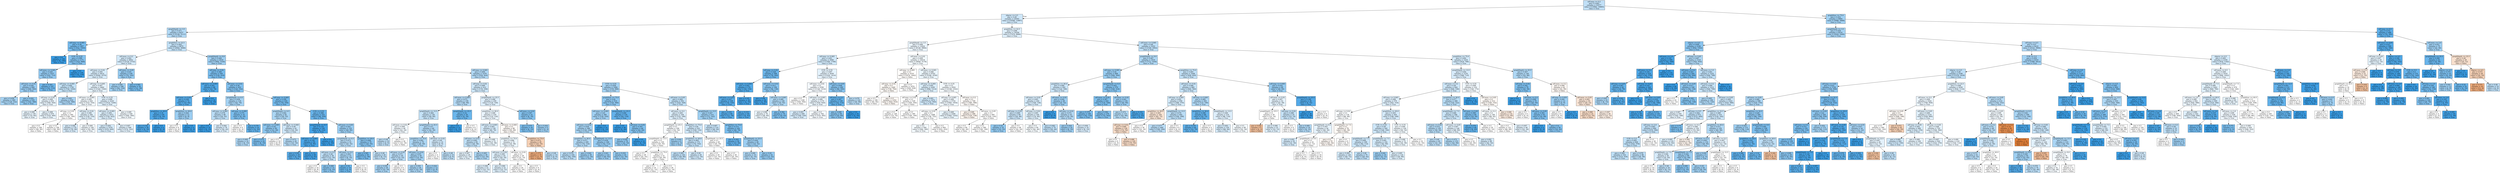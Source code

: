 digraph Tree {
node [shape=box, style="filled", color="black"] ;
0 [label="sdComp <= 0.2\ngini = 0.483\nsamples = 33577\nvalue = [13692, 19885]\nclass = True", fillcolor="#c1e0f7"] ;
1 [label="nbproc <= 4.5\ngini = 0.49\nsamples = 24593\nvalue = [10596, 13997]\nclass = True", fillcolor="#cfe7f9"] ;
0 -> 1 [labeldistance=2.5, labelangle=45, headlabel="True"] ;
2 [label="graphDepth <= 3.5\ngini = 0.471\nsamples = 8237\nvalue = [3126, 5111]\nclass = True", fillcolor="#b2d9f5"] ;
1 -> 2 ;
3 [label="sdComp <= 0.065\ngini = 0.36\nsamples = 1367\nvalue = [322, 1045]\nclass = True", fillcolor="#76bbed"] ;
2 -> 3 ;
4 [label="gini = 0.0\nsamples = 196\nvalue = [0, 196]\nclass = True", fillcolor="#399de5"] ;
3 -> 4 ;
5 [label="CCR <= 0.55\ngini = 0.399\nsamples = 1171\nvalue = [322, 849]\nclass = True", fillcolor="#84c2ef"] ;
3 -> 5 ;
6 [label="sdComm <= 0.065\ngini = 0.428\nsamples = 1037\nvalue = [322, 715]\nclass = True", fillcolor="#92c9f1"] ;
5 -> 6 ;
7 [label="sdComm <= 0.02\ngini = 0.439\nsamples = 890\nvalue = [290, 600]\nclass = True", fillcolor="#99ccf2"] ;
6 -> 7 ;
8 [label="gini = 0.458\nsamples = 360\nvalue = [128, 232]\nclass = True", fillcolor="#a6d3f3"] ;
7 -> 8 ;
9 [label="gini = 0.424\nsamples = 530\nvalue = [162, 368]\nclass = True", fillcolor="#90c8f0"] ;
7 -> 9 ;
10 [label="gini = 0.341\nsamples = 147\nvalue = [32, 115]\nclass = True", fillcolor="#70b8ec"] ;
6 -> 10 ;
11 [label="gini = 0.0\nsamples = 134\nvalue = [0, 134]\nclass = True", fillcolor="#399de5"] ;
5 -> 11 ;
12 [label="graphSize <= 22.5\ngini = 0.483\nsamples = 6870\nvalue = [2804, 4066]\nclass = True", fillcolor="#c2e1f7"] ;
2 -> 12 ;
13 [label="sdComm <= 0.2\ngini = 0.492\nsamples = 4852\nvalue = [2120, 2732]\nclass = True", fillcolor="#d3e9f9"] ;
12 -> 13 ;
14 [label="sdComm <= 0.02\ngini = 0.494\nsamples = 4614\nvalue = [2044, 2570]\nclass = True", fillcolor="#d6ebfa"] ;
13 -> 14 ;
15 [label="sdComp <= 0.065\ngini = 0.484\nsamples = 1750\nvalue = [720, 1030]\nclass = True", fillcolor="#c3e2f7"] ;
14 -> 15 ;
16 [label="sdComp <= 0.02\ngini = 0.498\nsamples = 834\nvalue = [390, 444]\nclass = True", fillcolor="#e7f3fc"] ;
15 -> 16 ;
17 [label="gini = 0.498\nsamples = 158\nvalue = [74, 84]\nclass = True", fillcolor="#e7f3fc"] ;
16 -> 17 ;
18 [label="gini = 0.498\nsamples = 676\nvalue = [316, 360]\nclass = True", fillcolor="#e7f3fc"] ;
16 -> 18 ;
19 [label="gini = 0.461\nsamples = 916\nvalue = [330, 586]\nclass = True", fillcolor="#a9d4f4"] ;
15 -> 19 ;
20 [label="sdComp <= 0.065\ngini = 0.497\nsamples = 2864\nvalue = [1324, 1540]\nclass = True", fillcolor="#e3f1fb"] ;
14 -> 20 ;
21 [label="sdComm <= 0.065\ngini = 0.499\nsamples = 644\nvalue = [310, 334]\nclass = True", fillcolor="#f1f8fd"] ;
20 -> 21 ;
22 [label="sdComp <= 0.02\ngini = 0.5\nsamples = 360\nvalue = [180, 180]\nclass = False", fillcolor="#ffffff"] ;
21 -> 22 ;
23 [label="gini = 0.5\nsamples = 180\nvalue = [90, 90]\nclass = False", fillcolor="#ffffff"] ;
22 -> 23 ;
24 [label="gini = 0.5\nsamples = 180\nvalue = [90, 90]\nclass = False", fillcolor="#ffffff"] ;
22 -> 24 ;
25 [label="sdComp <= 0.02\ngini = 0.496\nsamples = 284\nvalue = [130, 154]\nclass = True", fillcolor="#e0f0fb"] ;
21 -> 25 ;
26 [label="gini = 0.494\nsamples = 176\nvalue = [78, 98]\nclass = True", fillcolor="#d7ebfa"] ;
25 -> 26 ;
27 [label="gini = 0.499\nsamples = 108\nvalue = [52, 56]\nclass = True", fillcolor="#f1f8fd"] ;
25 -> 27 ;
28 [label="CCR <= 0.55\ngini = 0.496\nsamples = 2220\nvalue = [1014, 1206]\nclass = True", fillcolor="#dfeffb"] ;
20 -> 28 ;
29 [label="sdComm <= 0.065\ngini = 0.495\nsamples = 1672\nvalue = [750, 922]\nclass = True", fillcolor="#daedfa"] ;
28 -> 29 ;
30 [label="gini = 0.493\nsamples = 1076\nvalue = [476, 600]\nclass = True", fillcolor="#d6ebfa"] ;
29 -> 30 ;
31 [label="gini = 0.497\nsamples = 596\nvalue = [274, 322]\nclass = True", fillcolor="#e1f0fb"] ;
29 -> 31 ;
32 [label="gini = 0.499\nsamples = 548\nvalue = [264, 284]\nclass = True", fillcolor="#f1f8fd"] ;
28 -> 32 ;
33 [label="sdComm <= 0.65\ngini = 0.435\nsamples = 238\nvalue = [76, 162]\nclass = True", fillcolor="#96cbf1"] ;
13 -> 33 ;
34 [label="gini = 0.449\nsamples = 188\nvalue = [64, 124]\nclass = True", fillcolor="#9fd0f2"] ;
33 -> 34 ;
35 [label="gini = 0.365\nsamples = 50\nvalue = [12, 38]\nclass = True", fillcolor="#78bced"] ;
33 -> 35 ;
36 [label="graphDepth <= 9.0\ngini = 0.448\nsamples = 2018\nvalue = [684, 1334]\nclass = True", fillcolor="#9fcff2"] ;
12 -> 36 ;
37 [label="sdComp <= 0.02\ngini = 0.366\nsamples = 540\nvalue = [130, 410]\nclass = True", fillcolor="#78bced"] ;
36 -> 37 ;
38 [label="sdComm <= 0.065\ngini = 0.201\nsamples = 88\nvalue = [10, 78]\nclass = True", fillcolor="#52aae8"] ;
37 -> 38 ;
39 [label="sdComm <= 0.02\ngini = 0.239\nsamples = 72\nvalue = [10, 62]\nclass = True", fillcolor="#59ade9"] ;
38 -> 39 ;
40 [label="graphSize <= 40.0\ngini = 0.18\nsamples = 60\nvalue = [6, 54]\nclass = True", fillcolor="#4fa8e8"] ;
39 -> 40 ;
41 [label="gini = 0.191\nsamples = 56\nvalue = [6, 50]\nclass = True", fillcolor="#51a9e8"] ;
40 -> 41 ;
42 [label="gini = 0.0\nsamples = 4\nvalue = [0, 4]\nclass = True", fillcolor="#399de5"] ;
40 -> 42 ;
43 [label="graphSize <= 40.0\ngini = 0.444\nsamples = 12\nvalue = [4, 8]\nclass = True", fillcolor="#9ccef2"] ;
39 -> 43 ;
44 [label="gini = 0.5\nsamples = 8\nvalue = [4, 4]\nclass = False", fillcolor="#ffffff"] ;
43 -> 44 ;
45 [label="gini = 0.0\nsamples = 4\nvalue = [0, 4]\nclass = True", fillcolor="#399de5"] ;
43 -> 45 ;
46 [label="gini = 0.0\nsamples = 16\nvalue = [0, 16]\nclass = True", fillcolor="#399de5"] ;
38 -> 46 ;
47 [label="sdComm <= 0.02\ngini = 0.39\nsamples = 452\nvalue = [120, 332]\nclass = True", fillcolor="#81c0ee"] ;
37 -> 47 ;
48 [label="graphDepth <= 6.5\ngini = 0.458\nsamples = 118\nvalue = [42, 76]\nclass = True", fillcolor="#a6d3f3"] ;
47 -> 48 ;
49 [label="sdComp <= 0.065\ngini = 0.478\nsamples = 86\nvalue = [34, 52]\nclass = True", fillcolor="#baddf6"] ;
48 -> 49 ;
50 [label="gini = 0.0\nsamples = 10\nvalue = [0, 10]\nclass = True", fillcolor="#399de5"] ;
49 -> 50 ;
51 [label="gini = 0.494\nsamples = 76\nvalue = [34, 42]\nclass = True", fillcolor="#d9ecfa"] ;
49 -> 51 ;
52 [label="sdComp <= 0.065\ngini = 0.375\nsamples = 32\nvalue = [8, 24]\nclass = True", fillcolor="#7bbeee"] ;
48 -> 52 ;
53 [label="gini = 0.5\nsamples = 8\nvalue = [4, 4]\nclass = False", fillcolor="#ffffff"] ;
52 -> 53 ;
54 [label="gini = 0.278\nsamples = 24\nvalue = [4, 20]\nclass = True", fillcolor="#61b1ea"] ;
52 -> 54 ;
55 [label="sdComp <= 0.065\ngini = 0.358\nsamples = 334\nvalue = [78, 256]\nclass = True", fillcolor="#75bbed"] ;
47 -> 55 ;
56 [label="graphDepth <= 6.5\ngini = 0.464\nsamples = 82\nvalue = [30, 52]\nclass = True", fillcolor="#abd6f4"] ;
55 -> 56 ;
57 [label="sdComm <= 0.065\ngini = 0.42\nsamples = 40\nvalue = [12, 28]\nclass = True", fillcolor="#8ec7f0"] ;
56 -> 57 ;
58 [label="gini = 0.469\nsamples = 16\nvalue = [6, 10]\nclass = True", fillcolor="#b0d8f5"] ;
57 -> 58 ;
59 [label="gini = 0.375\nsamples = 24\nvalue = [6, 18]\nclass = True", fillcolor="#7bbeee"] ;
57 -> 59 ;
60 [label="sdComm <= 0.065\ngini = 0.49\nsamples = 42\nvalue = [18, 24]\nclass = True", fillcolor="#cee6f8"] ;
56 -> 60 ;
61 [label="gini = 0.5\nsamples = 16\nvalue = [8, 8]\nclass = False", fillcolor="#ffffff"] ;
60 -> 61 ;
62 [label="gini = 0.473\nsamples = 26\nvalue = [10, 16]\nclass = True", fillcolor="#b5daf5"] ;
60 -> 62 ;
63 [label="CCR <= 0.55\ngini = 0.308\nsamples = 252\nvalue = [48, 204]\nclass = True", fillcolor="#68b4eb"] ;
55 -> 63 ;
64 [label="graphDepth <= 6.5\ngini = 0.116\nsamples = 130\nvalue = [8, 122]\nclass = True", fillcolor="#46a3e7"] ;
63 -> 64 ;
65 [label="sdComm <= 0.065\ngini = 0.156\nsamples = 94\nvalue = [8, 86]\nclass = True", fillcolor="#4ba6e7"] ;
64 -> 65 ;
66 [label="gini = 0.245\nsamples = 28\nvalue = [4, 24]\nclass = True", fillcolor="#5aade9"] ;
65 -> 66 ;
67 [label="gini = 0.114\nsamples = 66\nvalue = [4, 62]\nclass = True", fillcolor="#46a3e7"] ;
65 -> 67 ;
68 [label="gini = 0.0\nsamples = 36\nvalue = [0, 36]\nclass = True", fillcolor="#399de5"] ;
64 -> 68 ;
69 [label="sdComm <= 0.65\ngini = 0.441\nsamples = 122\nvalue = [40, 82]\nclass = True", fillcolor="#9acdf2"] ;
63 -> 69 ;
70 [label="graphDepth <= 6.5\ngini = 0.473\nsamples = 52\nvalue = [20, 32]\nclass = True", fillcolor="#b5daf5"] ;
69 -> 70 ;
71 [label="sdComm <= 0.2\ngini = 0.48\nsamples = 30\nvalue = [12, 18]\nclass = True", fillcolor="#bddef6"] ;
70 -> 71 ;
72 [label="gini = 0.5\nsamples = 16\nvalue = [8, 8]\nclass = False", fillcolor="#ffffff"] ;
71 -> 72 ;
73 [label="gini = 0.408\nsamples = 14\nvalue = [4, 10]\nclass = True", fillcolor="#88c4ef"] ;
71 -> 73 ;
74 [label="sdComm <= 0.2\ngini = 0.463\nsamples = 22\nvalue = [8, 14]\nclass = True", fillcolor="#aad5f4"] ;
70 -> 74 ;
75 [label="gini = 0.32\nsamples = 10\nvalue = [2, 8]\nclass = True", fillcolor="#6ab6ec"] ;
74 -> 75 ;
76 [label="gini = 0.5\nsamples = 12\nvalue = [6, 6]\nclass = False", fillcolor="#ffffff"] ;
74 -> 76 ;
77 [label="graphSize <= 40.0\ngini = 0.408\nsamples = 70\nvalue = [20, 50]\nclass = True", fillcolor="#88c4ef"] ;
69 -> 77 ;
78 [label="gini = 0.365\nsamples = 50\nvalue = [12, 38]\nclass = True", fillcolor="#78bced"] ;
77 -> 78 ;
79 [label="gini = 0.48\nsamples = 20\nvalue = [8, 12]\nclass = True", fillcolor="#bddef6"] ;
77 -> 79 ;
80 [label="sdComp <= 0.065\ngini = 0.469\nsamples = 1478\nvalue = [554, 924]\nclass = True", fillcolor="#b0d8f5"] ;
36 -> 80 ;
81 [label="sdComp <= 0.02\ngini = 0.489\nsamples = 412\nvalue = [176, 236]\nclass = True", fillcolor="#cde6f8"] ;
80 -> 81 ;
82 [label="sdComm <= 0.065\ngini = 0.473\nsamples = 156\nvalue = [60, 96]\nclass = True", fillcolor="#b5daf5"] ;
81 -> 82 ;
83 [label="graphDepth <= 13.5\ngini = 0.484\nsamples = 136\nvalue = [56, 80]\nclass = True", fillcolor="#c4e2f7"] ;
82 -> 83 ;
84 [label="sdComm <= 0.02\ngini = 0.499\nsamples = 46\nvalue = [22, 24]\nclass = True", fillcolor="#eff7fd"] ;
83 -> 84 ;
85 [label="gini = 0.48\nsamples = 10\nvalue = [4, 6]\nclass = True", fillcolor="#bddef6"] ;
84 -> 85 ;
86 [label="gini = 0.5\nsamples = 36\nvalue = [18, 18]\nclass = False", fillcolor="#ffffff"] ;
84 -> 86 ;
87 [label="graphDepth <= 25.5\ngini = 0.47\nsamples = 90\nvalue = [34, 56]\nclass = True", fillcolor="#b1d8f5"] ;
83 -> 87 ;
88 [label="graphSize <= 75.0\ngini = 0.465\nsamples = 76\nvalue = [28, 48]\nclass = True", fillcolor="#acd6f4"] ;
87 -> 88 ;
89 [label="sdComm <= 0.02\ngini = 0.475\nsamples = 36\nvalue = [14, 22]\nclass = True", fillcolor="#b7dbf6"] ;
88 -> 89 ;
90 [label="gini = 0.459\nsamples = 28\nvalue = [10, 18]\nclass = True", fillcolor="#a7d3f3"] ;
89 -> 90 ;
91 [label="gini = 0.5\nsamples = 8\nvalue = [4, 4]\nclass = False", fillcolor="#ffffff"] ;
89 -> 91 ;
92 [label="sdComm <= 0.02\ngini = 0.455\nsamples = 40\nvalue = [14, 26]\nclass = True", fillcolor="#a4d2f3"] ;
88 -> 92 ;
93 [label="gini = 0.459\nsamples = 28\nvalue = [10, 18]\nclass = True", fillcolor="#a7d3f3"] ;
92 -> 93 ;
94 [label="gini = 0.444\nsamples = 12\nvalue = [4, 8]\nclass = True", fillcolor="#9ccef2"] ;
92 -> 94 ;
95 [label="sdComm <= 0.02\ngini = 0.49\nsamples = 14\nvalue = [6, 8]\nclass = True", fillcolor="#cee6f8"] ;
87 -> 95 ;
96 [label="gini = 0.5\nsamples = 4\nvalue = [2, 2]\nclass = False", fillcolor="#ffffff"] ;
95 -> 96 ;
97 [label="gini = 0.48\nsamples = 10\nvalue = [4, 6]\nclass = True", fillcolor="#bddef6"] ;
95 -> 97 ;
98 [label="graphDepth <= 25.5\ngini = 0.32\nsamples = 20\nvalue = [4, 16]\nclass = True", fillcolor="#6ab6ec"] ;
82 -> 98 ;
99 [label="gini = 0.0\nsamples = 12\nvalue = [0, 12]\nclass = True", fillcolor="#399de5"] ;
98 -> 99 ;
100 [label="gini = 0.5\nsamples = 8\nvalue = [4, 4]\nclass = False", fillcolor="#ffffff"] ;
98 -> 100 ;
101 [label="graphDepth <= 25.5\ngini = 0.496\nsamples = 256\nvalue = [116, 140]\nclass = True", fillcolor="#ddeefb"] ;
81 -> 101 ;
102 [label="graphSize <= 40.0\ngini = 0.498\nsamples = 234\nvalue = [110, 124]\nclass = True", fillcolor="#e9f4fc"] ;
101 -> 102 ;
103 [label="sdComm <= 0.065\ngini = 0.493\nsamples = 136\nvalue = [60, 76]\nclass = True", fillcolor="#d5eafa"] ;
102 -> 103 ;
104 [label="sdComm <= 0.02\ngini = 0.482\nsamples = 64\nvalue = [26, 38]\nclass = True", fillcolor="#c0e0f7"] ;
103 -> 104 ;
105 [label="gini = 0.497\nsamples = 26\nvalue = [12, 14]\nclass = True", fillcolor="#e3f1fb"] ;
104 -> 105 ;
106 [label="gini = 0.465\nsamples = 38\nvalue = [14, 24]\nclass = True", fillcolor="#acd6f4"] ;
104 -> 106 ;
107 [label="gini = 0.498\nsamples = 72\nvalue = [34, 38]\nclass = True", fillcolor="#eaf5fc"] ;
103 -> 107 ;
108 [label="sdComm <= 0.065\ngini = 0.5\nsamples = 98\nvalue = [50, 48]\nclass = False", fillcolor="#fefaf7"] ;
102 -> 108 ;
109 [label="graphSize <= 75.0\ngini = 0.498\nsamples = 72\nvalue = [34, 38]\nclass = True", fillcolor="#eaf5fc"] ;
108 -> 109 ;
110 [label="sdComm <= 0.02\ngini = 0.496\nsamples = 44\nvalue = [20, 24]\nclass = True", fillcolor="#deeffb"] ;
109 -> 110 ;
111 [label="gini = 0.496\nsamples = 22\nvalue = [10, 12]\nclass = True", fillcolor="#deeffb"] ;
110 -> 111 ;
112 [label="gini = 0.496\nsamples = 22\nvalue = [10, 12]\nclass = True", fillcolor="#deeffb"] ;
110 -> 112 ;
113 [label="sdComm <= 0.02\ngini = 0.5\nsamples = 28\nvalue = [14, 14]\nclass = False", fillcolor="#ffffff"] ;
109 -> 113 ;
114 [label="gini = 0.5\nsamples = 20\nvalue = [10, 10]\nclass = False", fillcolor="#ffffff"] ;
113 -> 114 ;
115 [label="gini = 0.5\nsamples = 8\nvalue = [4, 4]\nclass = False", fillcolor="#ffffff"] ;
113 -> 115 ;
116 [label="graphSize <= 75.0\ngini = 0.473\nsamples = 26\nvalue = [16, 10]\nclass = False", fillcolor="#f5d0b5"] ;
108 -> 116 ;
117 [label="gini = 0.375\nsamples = 16\nvalue = [12, 4]\nclass = False", fillcolor="#eeab7b"] ;
116 -> 117 ;
118 [label="gini = 0.48\nsamples = 10\nvalue = [4, 6]\nclass = True", fillcolor="#bddef6"] ;
116 -> 118 ;
119 [label="sdComm <= 0.02\ngini = 0.397\nsamples = 22\nvalue = [6, 16]\nclass = True", fillcolor="#83c2ef"] ;
101 -> 119 ;
120 [label="gini = 0.375\nsamples = 16\nvalue = [4, 12]\nclass = True", fillcolor="#7bbeee"] ;
119 -> 120 ;
121 [label="gini = 0.444\nsamples = 6\nvalue = [2, 4]\nclass = True", fillcolor="#9ccef2"] ;
119 -> 121 ;
122 [label="CCR <= 0.55\ngini = 0.458\nsamples = 1066\nvalue = [378, 688]\nclass = True", fillcolor="#a6d3f3"] ;
80 -> 122 ;
123 [label="graphSize <= 75.0\ngini = 0.42\nsamples = 514\nvalue = [154, 360]\nclass = True", fillcolor="#8ec7f0"] ;
122 -> 123 ;
124 [label="sdComm <= 0.065\ngini = 0.45\nsamples = 380\nvalue = [130, 250]\nclass = True", fillcolor="#a0d0f3"] ;
123 -> 124 ;
125 [label="sdComm <= 0.02\ngini = 0.458\nsamples = 366\nvalue = [130, 236]\nclass = True", fillcolor="#a6d3f3"] ;
124 -> 125 ;
126 [label="graphSize <= 40.0\ngini = 0.471\nsamples = 200\nvalue = [76, 124]\nclass = True", fillcolor="#b2d9f5"] ;
125 -> 126 ;
127 [label="gini = 0.476\nsamples = 164\nvalue = [64, 100]\nclass = True", fillcolor="#b8dcf6"] ;
126 -> 127 ;
128 [label="gini = 0.444\nsamples = 36\nvalue = [12, 24]\nclass = True", fillcolor="#9ccef2"] ;
126 -> 128 ;
129 [label="graphDepth <= 13.5\ngini = 0.439\nsamples = 166\nvalue = [54, 112]\nclass = True", fillcolor="#98ccf2"] ;
125 -> 129 ;
130 [label="gini = 0.441\nsamples = 122\nvalue = [40, 82]\nclass = True", fillcolor="#9acdf2"] ;
129 -> 130 ;
131 [label="gini = 0.434\nsamples = 44\nvalue = [14, 30]\nclass = True", fillcolor="#95cbf1"] ;
129 -> 131 ;
132 [label="gini = 0.0\nsamples = 14\nvalue = [0, 14]\nclass = True", fillcolor="#399de5"] ;
124 -> 132 ;
133 [label="graphDepth <= 25.5\ngini = 0.294\nsamples = 134\nvalue = [24, 110]\nclass = True", fillcolor="#64b2eb"] ;
123 -> 133 ;
134 [label="gini = 0.0\nsamples = 46\nvalue = [0, 46]\nclass = True", fillcolor="#399de5"] ;
133 -> 134 ;
135 [label="sdComm <= 0.02\ngini = 0.397\nsamples = 88\nvalue = [24, 64]\nclass = True", fillcolor="#83c2ef"] ;
133 -> 135 ;
136 [label="gini = 0.426\nsamples = 78\nvalue = [24, 54]\nclass = True", fillcolor="#91c9f1"] ;
135 -> 136 ;
137 [label="gini = 0.0\nsamples = 10\nvalue = [0, 10]\nclass = True", fillcolor="#399de5"] ;
135 -> 137 ;
138 [label="sdComm <= 0.65\ngini = 0.482\nsamples = 552\nvalue = [224, 328]\nclass = True", fillcolor="#c0e0f7"] ;
122 -> 138 ;
139 [label="sdComm <= 0.2\ngini = 0.495\nsamples = 338\nvalue = [152, 186]\nclass = True", fillcolor="#dbedfa"] ;
138 -> 139 ;
140 [label="graphDepth <= 25.5\ngini = 0.5\nsamples = 106\nvalue = [52, 54]\nclass = True", fillcolor="#f8fbfe"] ;
139 -> 140 ;
141 [label="graphDepth <= 13.5\ngini = 0.5\nsamples = 100\nvalue = [50, 50]\nclass = False", fillcolor="#ffffff"] ;
140 -> 141 ;
142 [label="gini = 0.5\nsamples = 48\nvalue = [24, 24]\nclass = False", fillcolor="#ffffff"] ;
141 -> 142 ;
143 [label="graphSize <= 75.0\ngini = 0.5\nsamples = 52\nvalue = [26, 26]\nclass = False", fillcolor="#ffffff"] ;
141 -> 143 ;
144 [label="gini = 0.5\nsamples = 24\nvalue = [12, 12]\nclass = False", fillcolor="#ffffff"] ;
143 -> 144 ;
145 [label="gini = 0.5\nsamples = 28\nvalue = [14, 14]\nclass = False", fillcolor="#ffffff"] ;
143 -> 145 ;
146 [label="gini = 0.444\nsamples = 6\nvalue = [2, 4]\nclass = True", fillcolor="#9ccef2"] ;
140 -> 146 ;
147 [label="graphSize <= 75.0\ngini = 0.49\nsamples = 232\nvalue = [100, 132]\nclass = True", fillcolor="#cfe7f9"] ;
139 -> 147 ;
148 [label="graphSize <= 40.0\ngini = 0.483\nsamples = 172\nvalue = [70, 102]\nclass = True", fillcolor="#c1e0f7"] ;
147 -> 148 ;
149 [label="gini = 0.481\nsamples = 144\nvalue = [58, 86]\nclass = True", fillcolor="#bfdff7"] ;
148 -> 149 ;
150 [label="gini = 0.49\nsamples = 28\nvalue = [12, 16]\nclass = True", fillcolor="#cee6f8"] ;
148 -> 150 ;
151 [label="graphDepth <= 25.5\ngini = 0.5\nsamples = 60\nvalue = [30, 30]\nclass = False", fillcolor="#ffffff"] ;
147 -> 151 ;
152 [label="gini = 0.5\nsamples = 20\nvalue = [10, 10]\nclass = False", fillcolor="#ffffff"] ;
151 -> 152 ;
153 [label="gini = 0.5\nsamples = 40\nvalue = [20, 20]\nclass = False", fillcolor="#ffffff"] ;
151 -> 153 ;
154 [label="graphDepth <= 13.5\ngini = 0.447\nsamples = 214\nvalue = [72, 142]\nclass = True", fillcolor="#9dcff2"] ;
138 -> 154 ;
155 [label="gini = 0.487\nsamples = 110\nvalue = [46, 64]\nclass = True", fillcolor="#c7e3f8"] ;
154 -> 155 ;
156 [label="graphSize <= 75.0\ngini = 0.375\nsamples = 104\nvalue = [26, 78]\nclass = True", fillcolor="#7bbeee"] ;
154 -> 156 ;
157 [label="gini = 0.293\nsamples = 56\nvalue = [10, 46]\nclass = True", fillcolor="#64b2eb"] ;
156 -> 157 ;
158 [label="graphDepth <= 25.5\ngini = 0.444\nsamples = 48\nvalue = [16, 32]\nclass = True", fillcolor="#9ccef2"] ;
156 -> 158 ;
159 [label="gini = 0.469\nsamples = 16\nvalue = [6, 10]\nclass = True", fillcolor="#b0d8f5"] ;
158 -> 159 ;
160 [label="gini = 0.43\nsamples = 32\nvalue = [10, 22]\nclass = True", fillcolor="#93caf1"] ;
158 -> 160 ;
161 [label="graphSize <= 22.5\ngini = 0.496\nsamples = 16356\nvalue = [7470, 8886]\nclass = True", fillcolor="#dfeffb"] ;
1 -> 161 ;
162 [label="graphDepth <= 3.5\ngini = 0.498\nsamples = 13024\nvalue = [6140, 6884]\nclass = True", fillcolor="#eaf4fc"] ;
161 -> 162 ;
163 [label="sdComp <= 0.065\ngini = 0.491\nsamples = 3006\nvalue = [1300, 1706]\nclass = True", fillcolor="#d0e8f9"] ;
162 -> 163 ;
164 [label="sdComp <= 0.02\ngini = 0.328\nsamples = 368\nvalue = [76, 292]\nclass = True", fillcolor="#6db7ec"] ;
163 -> 164 ;
165 [label="sdComm <= 0.065\ngini = 0.203\nsamples = 174\nvalue = [20, 154]\nclass = True", fillcolor="#53aae8"] ;
164 -> 165 ;
166 [label="sdComm <= 0.02\ngini = 0.227\nsamples = 138\nvalue = [18, 120]\nclass = True", fillcolor="#57ace9"] ;
165 -> 166 ;
167 [label="gini = 0.231\nsamples = 90\nvalue = [12, 78]\nclass = True", fillcolor="#57ace9"] ;
166 -> 167 ;
168 [label="gini = 0.219\nsamples = 48\nvalue = [6, 42]\nclass = True", fillcolor="#55abe9"] ;
166 -> 168 ;
169 [label="gini = 0.105\nsamples = 36\nvalue = [2, 34]\nclass = True", fillcolor="#45a3e7"] ;
165 -> 169 ;
170 [label="sdComm <= 0.02\ngini = 0.411\nsamples = 194\nvalue = [56, 138]\nclass = True", fillcolor="#89c5f0"] ;
164 -> 170 ;
171 [label="gini = 0.08\nsamples = 48\nvalue = [2, 46]\nclass = True", fillcolor="#42a1e6"] ;
170 -> 171 ;
172 [label="sdComm <= 0.065\ngini = 0.466\nsamples = 146\nvalue = [54, 92]\nclass = True", fillcolor="#add7f4"] ;
170 -> 172 ;
173 [label="gini = 0.499\nsamples = 76\nvalue = [36, 40]\nclass = True", fillcolor="#ebf5fc"] ;
172 -> 173 ;
174 [label="gini = 0.382\nsamples = 70\nvalue = [18, 52]\nclass = True", fillcolor="#7ebfee"] ;
172 -> 174 ;
175 [label="CCR <= 0.55\ngini = 0.497\nsamples = 2638\nvalue = [1224, 1414]\nclass = True", fillcolor="#e4f2fc"] ;
163 -> 175 ;
176 [label="sdComm <= 0.02\ngini = 0.5\nsamples = 2358\nvalue = [1144, 1214]\nclass = True", fillcolor="#f4f9fe"] ;
175 -> 176 ;
177 [label="gini = 0.5\nsamples = 1188\nvalue = [594, 594]\nclass = False", fillcolor="#ffffff"] ;
176 -> 177 ;
178 [label="sdComm <= 0.065\ngini = 0.498\nsamples = 1170\nvalue = [550, 620]\nclass = True", fillcolor="#e9f4fc"] ;
176 -> 178 ;
179 [label="gini = 0.493\nsamples = 408\nvalue = [180, 228]\nclass = True", fillcolor="#d5eafa"] ;
178 -> 179 ;
180 [label="gini = 0.5\nsamples = 762\nvalue = [370, 392]\nclass = True", fillcolor="#f4f9fe"] ;
178 -> 180 ;
181 [label="sdComm <= 0.65\ngini = 0.408\nsamples = 280\nvalue = [80, 200]\nclass = True", fillcolor="#88c4ef"] ;
175 -> 181 ;
182 [label="sdComm <= 0.2\ngini = 0.287\nsamples = 138\nvalue = [24, 114]\nclass = True", fillcolor="#63b2ea"] ;
181 -> 182 ;
183 [label="gini = 0.408\nsamples = 84\nvalue = [24, 60]\nclass = True", fillcolor="#88c4ef"] ;
182 -> 183 ;
184 [label="gini = 0.0\nsamples = 54\nvalue = [0, 54]\nclass = True", fillcolor="#399de5"] ;
182 -> 184 ;
185 [label="gini = 0.478\nsamples = 142\nvalue = [56, 86]\nclass = True", fillcolor="#baddf6"] ;
181 -> 185 ;
186 [label="sdComm <= 0.02\ngini = 0.499\nsamples = 10018\nvalue = [4840, 5178]\nclass = True", fillcolor="#f2f9fd"] ;
162 -> 186 ;
187 [label="sdComp <= 0.065\ngini = 0.5\nsamples = 3316\nvalue = [1674, 1642]\nclass = False", fillcolor="#fffdfb"] ;
186 -> 187 ;
188 [label="sdComp <= 0.02\ngini = 0.5\nsamples = 1440\nvalue = [736, 704]\nclass = False", fillcolor="#fefaf6"] ;
187 -> 188 ;
189 [label="gini = 0.5\nsamples = 188\nvalue = [94, 94]\nclass = False", fillcolor="#ffffff"] ;
188 -> 189 ;
190 [label="gini = 0.5\nsamples = 1252\nvalue = [642, 610]\nclass = False", fillcolor="#fef9f5"] ;
188 -> 190 ;
191 [label="gini = 0.5\nsamples = 1876\nvalue = [938, 938]\nclass = False", fillcolor="#ffffff"] ;
187 -> 191 ;
192 [label="sdComm <= 0.065\ngini = 0.498\nsamples = 6702\nvalue = [3166, 3536]\nclass = True", fillcolor="#eaf5fc"] ;
186 -> 192 ;
193 [label="sdComp <= 0.065\ngini = 0.495\nsamples = 2200\nvalue = [986, 1214]\nclass = True", fillcolor="#daedfa"] ;
192 -> 193 ;
194 [label="sdComp <= 0.02\ngini = 0.5\nsamples = 528\nvalue = [264, 264]\nclass = False", fillcolor="#ffffff"] ;
193 -> 194 ;
195 [label="gini = 0.5\nsamples = 148\nvalue = [74, 74]\nclass = False", fillcolor="#ffffff"] ;
194 -> 195 ;
196 [label="gini = 0.5\nsamples = 380\nvalue = [190, 190]\nclass = False", fillcolor="#ffffff"] ;
194 -> 196 ;
197 [label="gini = 0.491\nsamples = 1672\nvalue = [722, 950]\nclass = True", fillcolor="#cfe7f9"] ;
193 -> 197 ;
198 [label="CCR <= 0.55\ngini = 0.5\nsamples = 4502\nvalue = [2180, 2322]\nclass = True", fillcolor="#f3f9fd"] ;
192 -> 198 ;
199 [label="sdComp <= 0.065\ngini = 0.499\nsamples = 3754\nvalue = [1800, 1954]\nclass = True", fillcolor="#eff7fd"] ;
198 -> 199 ;
200 [label="sdComp <= 0.02\ngini = 0.5\nsamples = 1488\nvalue = [736, 752]\nclass = True", fillcolor="#fbfdfe"] ;
199 -> 200 ;
201 [label="gini = 0.5\nsamples = 584\nvalue = [284, 300]\nclass = True", fillcolor="#f4fafe"] ;
200 -> 201 ;
202 [label="gini = 0.5\nsamples = 904\nvalue = [452, 452]\nclass = False", fillcolor="#ffffff"] ;
200 -> 202 ;
203 [label="gini = 0.498\nsamples = 2266\nvalue = [1064, 1202]\nclass = True", fillcolor="#e8f4fc"] ;
199 -> 203 ;
204 [label="sdComm <= 0.2\ngini = 0.5\nsamples = 748\nvalue = [380, 368]\nclass = False", fillcolor="#fefbf9"] ;
198 -> 204 ;
205 [label="gini = 0.499\nsamples = 288\nvalue = [150, 138]\nclass = False", fillcolor="#fdf5ef"] ;
204 -> 205 ;
206 [label="sdComm <= 0.65\ngini = 0.5\nsamples = 460\nvalue = [230, 230]\nclass = False", fillcolor="#ffffff"] ;
204 -> 206 ;
207 [label="gini = 0.5\nsamples = 80\nvalue = [40, 40]\nclass = False", fillcolor="#ffffff"] ;
206 -> 207 ;
208 [label="gini = 0.5\nsamples = 380\nvalue = [190, 190]\nclass = False", fillcolor="#ffffff"] ;
206 -> 208 ;
209 [label="sdComm <= 0.065\ngini = 0.48\nsamples = 3332\nvalue = [1330, 2002]\nclass = True", fillcolor="#bddef6"] ;
161 -> 209 ;
210 [label="graphDepth <= 9.0\ngini = 0.467\nsamples = 1916\nvalue = [712, 1204]\nclass = True", fillcolor="#aed7f4"] ;
209 -> 210 ;
211 [label="sdComp <= 0.065\ngini = 0.44\nsamples = 868\nvalue = [284, 584]\nclass = True", fillcolor="#99cdf2"] ;
210 -> 211 ;
212 [label="graphSize <= 40.0\ngini = 0.489\nsamples = 292\nvalue = [124, 168]\nclass = True", fillcolor="#cbe5f8"] ;
211 -> 212 ;
213 [label="sdComm <= 0.02\ngini = 0.493\nsamples = 244\nvalue = [108, 136]\nclass = True", fillcolor="#d6ebfa"] ;
212 -> 213 ;
214 [label="sdComp <= 0.02\ngini = 0.489\nsamples = 80\nvalue = [34, 46]\nclass = True", fillcolor="#cbe5f8"] ;
213 -> 214 ;
215 [label="gini = 0.43\nsamples = 32\nvalue = [10, 22]\nclass = True", fillcolor="#93caf1"] ;
214 -> 215 ;
216 [label="gini = 0.5\nsamples = 48\nvalue = [24, 24]\nclass = False", fillcolor="#ffffff"] ;
214 -> 216 ;
217 [label="sdComp <= 0.02\ngini = 0.495\nsamples = 164\nvalue = [74, 90]\nclass = True", fillcolor="#dceefa"] ;
213 -> 217 ;
218 [label="gini = 0.5\nsamples = 90\nvalue = [44, 46]\nclass = True", fillcolor="#f6fbfe"] ;
217 -> 218 ;
219 [label="gini = 0.482\nsamples = 74\nvalue = [30, 44]\nclass = True", fillcolor="#c0e0f7"] ;
217 -> 219 ;
220 [label="sdComm <= 0.02\ngini = 0.444\nsamples = 48\nvalue = [16, 32]\nclass = True", fillcolor="#9ccef2"] ;
212 -> 220 ;
221 [label="gini = 0.0\nsamples = 6\nvalue = [0, 6]\nclass = True", fillcolor="#399de5"] ;
220 -> 221 ;
222 [label="sdComp <= 0.02\ngini = 0.472\nsamples = 42\nvalue = [16, 26]\nclass = True", fillcolor="#b3d9f5"] ;
220 -> 222 ;
223 [label="gini = 0.444\nsamples = 24\nvalue = [8, 16]\nclass = True", fillcolor="#9ccef2"] ;
222 -> 223 ;
224 [label="gini = 0.494\nsamples = 18\nvalue = [8, 10]\nclass = True", fillcolor="#d7ebfa"] ;
222 -> 224 ;
225 [label="graphDepth <= 6.5\ngini = 0.401\nsamples = 576\nvalue = [160, 416]\nclass = True", fillcolor="#85c3ef"] ;
211 -> 225 ;
226 [label="sdComm <= 0.02\ngini = 0.387\nsamples = 442\nvalue = [116, 326]\nclass = True", fillcolor="#7fc0ee"] ;
225 -> 226 ;
227 [label="gini = 0.378\nsamples = 166\nvalue = [42, 124]\nclass = True", fillcolor="#7cbeee"] ;
226 -> 227 ;
228 [label="gini = 0.392\nsamples = 276\nvalue = [74, 202]\nclass = True", fillcolor="#82c1ef"] ;
226 -> 228 ;
229 [label="sdComm <= 0.02\ngini = 0.441\nsamples = 134\nvalue = [44, 90]\nclass = True", fillcolor="#9acdf2"] ;
225 -> 229 ;
230 [label="gini = 0.472\nsamples = 110\nvalue = [42, 68]\nclass = True", fillcolor="#b3daf5"] ;
229 -> 230 ;
231 [label="gini = 0.153\nsamples = 24\nvalue = [2, 22]\nclass = True", fillcolor="#4ba6e7"] ;
229 -> 231 ;
232 [label="graphSize <= 75.0\ngini = 0.483\nsamples = 1048\nvalue = [428, 620]\nclass = True", fillcolor="#c2e1f7"] ;
210 -> 232 ;
233 [label="sdComm <= 0.02\ngini = 0.486\nsamples = 960\nvalue = [400, 560]\nclass = True", fillcolor="#c6e3f8"] ;
232 -> 233 ;
234 [label="sdComp <= 0.065\ngini = 0.492\nsamples = 656\nvalue = [286, 370]\nclass = True", fillcolor="#d2e9f9"] ;
233 -> 234 ;
235 [label="graphSize <= 40.0\ngini = 0.493\nsamples = 164\nvalue = [92, 72]\nclass = False", fillcolor="#f9e4d4"] ;
234 -> 235 ;
236 [label="sdComp <= 0.02\ngini = 0.488\nsamples = 128\nvalue = [74, 54]\nclass = False", fillcolor="#f8ddc9"] ;
235 -> 236 ;
237 [label="gini = 0.5\nsamples = 8\nvalue = [4, 4]\nclass = False", fillcolor="#ffffff"] ;
236 -> 237 ;
238 [label="gini = 0.486\nsamples = 120\nvalue = [70, 50]\nclass = False", fillcolor="#f8dbc6"] ;
236 -> 238 ;
239 [label="gini = 0.5\nsamples = 36\nvalue = [18, 18]\nclass = False", fillcolor="#ffffff"] ;
235 -> 239 ;
240 [label="graphDepth <= 13.5\ngini = 0.478\nsamples = 492\nvalue = [194, 298]\nclass = True", fillcolor="#baddf6"] ;
234 -> 240 ;
241 [label="gini = 0.477\nsamples = 484\nvalue = [190, 294]\nclass = True", fillcolor="#b9dcf6"] ;
240 -> 241 ;
242 [label="gini = 0.5\nsamples = 8\nvalue = [4, 4]\nclass = False", fillcolor="#ffffff"] ;
240 -> 242 ;
243 [label="sdComp <= 0.065\ngini = 0.469\nsamples = 304\nvalue = [114, 190]\nclass = True", fillcolor="#b0d8f5"] ;
233 -> 243 ;
244 [label="graphSize <= 40.0\ngini = 0.298\nsamples = 88\nvalue = [16, 72]\nclass = True", fillcolor="#65b3eb"] ;
243 -> 244 ;
245 [label="gini = 0.278\nsamples = 84\nvalue = [14, 70]\nclass = True", fillcolor="#61b1ea"] ;
244 -> 245 ;
246 [label="gini = 0.5\nsamples = 4\nvalue = [2, 2]\nclass = False", fillcolor="#ffffff"] ;
244 -> 246 ;
247 [label="graphDepth <= 13.5\ngini = 0.496\nsamples = 216\nvalue = [98, 118]\nclass = True", fillcolor="#ddeefb"] ;
243 -> 247 ;
248 [label="gini = 0.493\nsamples = 150\nvalue = [66, 84]\nclass = True", fillcolor="#d5eaf9"] ;
247 -> 248 ;
249 [label="gini = 0.5\nsamples = 66\nvalue = [32, 34]\nclass = True", fillcolor="#f3f9fd"] ;
247 -> 249 ;
250 [label="sdComp <= 0.065\ngini = 0.434\nsamples = 88\nvalue = [28, 60]\nclass = True", fillcolor="#95cbf1"] ;
232 -> 250 ;
251 [label="sdComm <= 0.02\ngini = 0.497\nsamples = 52\nvalue = [24, 28]\nclass = True", fillcolor="#e3f1fb"] ;
250 -> 251 ;
252 [label="graphDepth <= 25.5\ngini = 0.5\nsamples = 28\nvalue = [14, 14]\nclass = False", fillcolor="#ffffff"] ;
251 -> 252 ;
253 [label="gini = 0.444\nsamples = 6\nvalue = [4, 2]\nclass = False", fillcolor="#f2c09c"] ;
252 -> 253 ;
254 [label="gini = 0.496\nsamples = 22\nvalue = [10, 12]\nclass = True", fillcolor="#deeffb"] ;
252 -> 254 ;
255 [label="sdComp <= 0.02\ngini = 0.486\nsamples = 24\nvalue = [10, 14]\nclass = True", fillcolor="#c6e3f8"] ;
251 -> 255 ;
256 [label="gini = 0.5\nsamples = 8\nvalue = [4, 4]\nclass = False", fillcolor="#ffffff"] ;
255 -> 256 ;
257 [label="gini = 0.469\nsamples = 16\nvalue = [6, 10]\nclass = True", fillcolor="#b0d8f5"] ;
255 -> 257 ;
258 [label="graphDepth <= 25.5\ngini = 0.198\nsamples = 36\nvalue = [4, 32]\nclass = True", fillcolor="#52a9e8"] ;
250 -> 258 ;
259 [label="gini = 0.0\nsamples = 28\nvalue = [0, 28]\nclass = True", fillcolor="#399de5"] ;
258 -> 259 ;
260 [label="gini = 0.5\nsamples = 8\nvalue = [4, 4]\nclass = False", fillcolor="#ffffff"] ;
258 -> 260 ;
261 [label="graphSize <= 75.0\ngini = 0.492\nsamples = 1416\nvalue = [618, 798]\nclass = True", fillcolor="#d2e9f9"] ;
209 -> 261 ;
262 [label="graphDepth <= 13.5\ngini = 0.494\nsamples = 1276\nvalue = [566, 710]\nclass = True", fillcolor="#d7ebfa"] ;
261 -> 262 ;
263 [label="sdComm <= 0.2\ngini = 0.49\nsamples = 944\nvalue = [406, 538]\nclass = True", fillcolor="#cee7f9"] ;
262 -> 263 ;
264 [label="sdComp <= 0.065\ngini = 0.496\nsamples = 578\nvalue = [262, 316]\nclass = True", fillcolor="#ddeefb"] ;
263 -> 264 ;
265 [label="sdComp <= 0.02\ngini = 0.5\nsamples = 134\nvalue = [66, 68]\nclass = True", fillcolor="#f9fcfe"] ;
264 -> 265 ;
266 [label="graphDepth <= 6.5\ngini = 0.497\nsamples = 56\nvalue = [26, 30]\nclass = True", fillcolor="#e5f2fc"] ;
265 -> 266 ;
267 [label="gini = 0.492\nsamples = 32\nvalue = [14, 18]\nclass = True", fillcolor="#d3e9f9"] ;
266 -> 267 ;
268 [label="graphDepth <= 9.0\ngini = 0.5\nsamples = 24\nvalue = [12, 12]\nclass = False", fillcolor="#ffffff"] ;
266 -> 268 ;
269 [label="gini = 0.5\nsamples = 8\nvalue = [4, 4]\nclass = False", fillcolor="#ffffff"] ;
268 -> 269 ;
270 [label="gini = 0.5\nsamples = 16\nvalue = [8, 8]\nclass = False", fillcolor="#ffffff"] ;
268 -> 270 ;
271 [label="graphDepth <= 7.5\ngini = 0.5\nsamples = 78\nvalue = [40, 38]\nclass = False", fillcolor="#fef9f5"] ;
265 -> 271 ;
272 [label="gini = 0.5\nsamples = 70\nvalue = [36, 34]\nclass = False", fillcolor="#fef8f4"] ;
271 -> 272 ;
273 [label="gini = 0.5\nsamples = 8\nvalue = [4, 4]\nclass = False", fillcolor="#ffffff"] ;
271 -> 273 ;
274 [label="graphSize <= 40.0\ngini = 0.493\nsamples = 444\nvalue = [196, 248]\nclass = True", fillcolor="#d5eafa"] ;
264 -> 274 ;
275 [label="CCR <= 0.55\ngini = 0.49\nsamples = 340\nvalue = [146, 194]\nclass = True", fillcolor="#cee7f9"] ;
274 -> 275 ;
276 [label="graphDepth <= 7.5\ngini = 0.489\nsamples = 198\nvalue = [84, 114]\nclass = True", fillcolor="#cbe5f8"] ;
275 -> 276 ;
277 [label="gini = 0.492\nsamples = 128\nvalue = [56, 72]\nclass = True", fillcolor="#d3e9f9"] ;
276 -> 277 ;
278 [label="gini = 0.48\nsamples = 70\nvalue = [28, 42]\nclass = True", fillcolor="#bddef6"] ;
276 -> 278 ;
279 [label="graphDepth <= 7.5\ngini = 0.492\nsamples = 142\nvalue = [62, 80]\nclass = True", fillcolor="#d2e9f9"] ;
275 -> 279 ;
280 [label="gini = 0.444\nsamples = 18\nvalue = [6, 12]\nclass = True", fillcolor="#9ccef2"] ;
279 -> 280 ;
281 [label="gini = 0.495\nsamples = 124\nvalue = [56, 68]\nclass = True", fillcolor="#dceefa"] ;
279 -> 281 ;
282 [label="CCR <= 0.55\ngini = 0.499\nsamples = 104\nvalue = [50, 54]\nclass = True", fillcolor="#f0f8fd"] ;
274 -> 282 ;
283 [label="gini = 0.498\nsamples = 72\nvalue = [34, 38]\nclass = True", fillcolor="#eaf5fc"] ;
282 -> 283 ;
284 [label="gini = 0.5\nsamples = 32\nvalue = [16, 16]\nclass = False", fillcolor="#ffffff"] ;
282 -> 284 ;
285 [label="graphSize <= 40.0\ngini = 0.477\nsamples = 366\nvalue = [144, 222]\nclass = True", fillcolor="#b9ddf6"] ;
263 -> 285 ;
286 [label="graphDepth <= 7.5\ngini = 0.488\nsamples = 298\nvalue = [126, 172]\nclass = True", fillcolor="#cae5f8"] ;
285 -> 286 ;
287 [label="sdComm <= 0.65\ngini = 0.474\nsamples = 150\nvalue = [58, 92]\nclass = True", fillcolor="#b6dbf5"] ;
286 -> 287 ;
288 [label="gini = 0.48\nsamples = 40\nvalue = [16, 24]\nclass = True", fillcolor="#bddef6"] ;
287 -> 288 ;
289 [label="gini = 0.472\nsamples = 110\nvalue = [42, 68]\nclass = True", fillcolor="#b3daf5"] ;
287 -> 289 ;
290 [label="sdComm <= 0.65\ngini = 0.497\nsamples = 148\nvalue = [68, 80]\nclass = True", fillcolor="#e1f0fb"] ;
286 -> 290 ;
291 [label="gini = 0.5\nsamples = 52\nvalue = [26, 26]\nclass = False", fillcolor="#ffffff"] ;
290 -> 291 ;
292 [label="gini = 0.492\nsamples = 96\nvalue = [42, 54]\nclass = True", fillcolor="#d3e9f9"] ;
290 -> 292 ;
293 [label="sdComm <= 0.65\ngini = 0.389\nsamples = 68\nvalue = [18, 50]\nclass = True", fillcolor="#80c0ee"] ;
285 -> 293 ;
294 [label="gini = 0.278\nsamples = 48\nvalue = [8, 40]\nclass = True", fillcolor="#61b1ea"] ;
293 -> 294 ;
295 [label="gini = 0.5\nsamples = 20\nvalue = [10, 10]\nclass = False", fillcolor="#ffffff"] ;
293 -> 295 ;
296 [label="CCR <= 0.55\ngini = 0.499\nsamples = 332\nvalue = [160, 172]\nclass = True", fillcolor="#f1f8fd"] ;
262 -> 296 ;
297 [label="gini = 0.0\nsamples = 20\nvalue = [0, 20]\nclass = True", fillcolor="#399de5"] ;
296 -> 297 ;
298 [label="sdComm <= 0.65\ngini = 0.5\nsamples = 312\nvalue = [160, 152]\nclass = False", fillcolor="#fef9f5"] ;
296 -> 298 ;
299 [label="sdComm <= 0.2\ngini = 0.5\nsamples = 180\nvalue = [88, 92]\nclass = True", fillcolor="#f6fbfe"] ;
298 -> 299 ;
300 [label="gini = 0.5\nsamples = 132\nvalue = [66, 66]\nclass = False", fillcolor="#ffffff"] ;
299 -> 300 ;
301 [label="gini = 0.497\nsamples = 48\nvalue = [22, 26]\nclass = True", fillcolor="#e1f0fb"] ;
299 -> 301 ;
302 [label="gini = 0.496\nsamples = 132\nvalue = [72, 60]\nclass = False", fillcolor="#fbeade"] ;
298 -> 302 ;
303 [label="graphDepth <= 25.5\ngini = 0.467\nsamples = 140\nvalue = [52, 88]\nclass = True", fillcolor="#aed7f4"] ;
261 -> 303 ;
304 [label="sdComp <= 0.02\ngini = 0.381\nsamples = 78\nvalue = [20, 58]\nclass = True", fillcolor="#7dbfee"] ;
303 -> 304 ;
305 [label="gini = 0.0\nsamples = 8\nvalue = [0, 8]\nclass = True", fillcolor="#399de5"] ;
304 -> 305 ;
306 [label="sdComm <= 0.2\ngini = 0.408\nsamples = 70\nvalue = [20, 50]\nclass = True", fillcolor="#88c4ef"] ;
304 -> 306 ;
307 [label="gini = 0.5\nsamples = 8\nvalue = [4, 4]\nclass = False", fillcolor="#ffffff"] ;
306 -> 307 ;
308 [label="sdComm <= 0.65\ngini = 0.383\nsamples = 62\nvalue = [16, 46]\nclass = True", fillcolor="#7ebfee"] ;
306 -> 308 ;
309 [label="gini = 0.0\nsamples = 4\nvalue = [0, 4]\nclass = True", fillcolor="#399de5"] ;
308 -> 309 ;
310 [label="gini = 0.4\nsamples = 58\nvalue = [16, 42]\nclass = True", fillcolor="#84c2ef"] ;
308 -> 310 ;
311 [label="sdComm <= 0.2\ngini = 0.499\nsamples = 62\nvalue = [32, 30]\nclass = False", fillcolor="#fdf7f3"] ;
303 -> 311 ;
312 [label="sdComp <= 0.055\ngini = 0.444\nsamples = 12\nvalue = [4, 8]\nclass = True", fillcolor="#9ccef2"] ;
311 -> 312 ;
313 [label="gini = 0.5\nsamples = 8\nvalue = [4, 4]\nclass = False", fillcolor="#ffffff"] ;
312 -> 313 ;
314 [label="gini = 0.0\nsamples = 4\nvalue = [0, 4]\nclass = True", fillcolor="#399de5"] ;
312 -> 314 ;
315 [label="sdComm <= 0.65\ngini = 0.493\nsamples = 50\nvalue = [28, 22]\nclass = False", fillcolor="#f9e4d5"] ;
311 -> 315 ;
316 [label="gini = 0.486\nsamples = 24\nvalue = [14, 10]\nclass = False", fillcolor="#f8dbc6"] ;
315 -> 316 ;
317 [label="gini = 0.497\nsamples = 26\nvalue = [14, 12]\nclass = False", fillcolor="#fbede3"] ;
315 -> 317 ;
318 [label="graphSize <= 75.0\ngini = 0.452\nsamples = 8984\nvalue = [3096, 5888]\nclass = True", fillcolor="#a1d1f3"] ;
0 -> 318 [labeldistance=2.5, labelangle=-45, headlabel="False"] ;
319 [label="graphDepth <= 3.5\ngini = 0.458\nsamples = 8516\nvalue = [3020, 5496]\nclass = True", fillcolor="#a6d3f3"] ;
318 -> 319 ;
320 [label="nbproc <= 4.5\ngini = 0.409\nsamples = 2106\nvalue = [604, 1502]\nclass = True", fillcolor="#89c4ef"] ;
319 -> 320 ;
321 [label="sdComm <= 2.0\ngini = 0.132\nsamples = 590\nvalue = [42, 548]\nclass = True", fillcolor="#48a5e7"] ;
320 -> 321 ;
322 [label="sdComm <= 0.2\ngini = 0.181\nsamples = 418\nvalue = [42, 376]\nclass = True", fillcolor="#4fa8e8"] ;
321 -> 322 ;
323 [label="sdComp <= 0.65\ngini = 0.287\nsamples = 92\nvalue = [16, 76]\nclass = True", fillcolor="#63b2ea"] ;
322 -> 323 ;
324 [label="gini = 0.463\nsamples = 22\nvalue = [8, 14]\nclass = True", fillcolor="#aad5f4"] ;
323 -> 324 ;
325 [label="gini = 0.202\nsamples = 70\nvalue = [8, 62]\nclass = True", fillcolor="#53aae8"] ;
323 -> 325 ;
326 [label="sdComp <= 0.65\ngini = 0.147\nsamples = 326\nvalue = [26, 300]\nclass = True", fillcolor="#4aa5e7"] ;
322 -> 326 ;
327 [label="gini = 0.0\nsamples = 132\nvalue = [0, 132]\nclass = True", fillcolor="#399de5"] ;
326 -> 327 ;
328 [label="sdComm <= 0.65\ngini = 0.232\nsamples = 194\nvalue = [26, 168]\nclass = True", fillcolor="#58ace9"] ;
326 -> 328 ;
329 [label="gini = 0.124\nsamples = 60\nvalue = [4, 56]\nclass = True", fillcolor="#47a4e7"] ;
328 -> 329 ;
330 [label="gini = 0.274\nsamples = 134\nvalue = [22, 112]\nclass = True", fillcolor="#60b0ea"] ;
328 -> 330 ;
331 [label="gini = 0.0\nsamples = 172\nvalue = [0, 172]\nclass = True", fillcolor="#399de5"] ;
321 -> 331 ;
332 [label="sdComp <= 0.65\ngini = 0.467\nsamples = 1516\nvalue = [562, 954]\nclass = True", fillcolor="#aed7f4"] ;
320 -> 332 ;
333 [label="sdComm <= 0.2\ngini = 0.343\nsamples = 264\nvalue = [58, 206]\nclass = True", fillcolor="#71b9ec"] ;
332 -> 333 ;
334 [label="gini = 0.0\nsamples = 68\nvalue = [0, 68]\nclass = True", fillcolor="#399de5"] ;
333 -> 334 ;
335 [label="sdComm <= 0.65\ngini = 0.417\nsamples = 196\nvalue = [58, 138]\nclass = True", fillcolor="#8cc6f0"] ;
333 -> 335 ;
336 [label="gini = 0.5\nsamples = 24\nvalue = [12, 12]\nclass = False", fillcolor="#ffffff"] ;
335 -> 336 ;
337 [label="gini = 0.392\nsamples = 172\nvalue = [46, 126]\nclass = True", fillcolor="#81c1ee"] ;
335 -> 337 ;
338 [label="sdComm <= 5.5\ngini = 0.481\nsamples = 1252\nvalue = [504, 748]\nclass = True", fillcolor="#bedff7"] ;
332 -> 338 ;
339 [label="sdComm <= 0.2\ngini = 0.486\nsamples = 1212\nvalue = [504, 708]\nclass = True", fillcolor="#c6e3f8"] ;
338 -> 339 ;
340 [label="gini = 0.465\nsamples = 190\nvalue = [70, 120]\nclass = True", fillcolor="#acd6f4"] ;
339 -> 340 ;
341 [label="sdComm <= 0.65\ngini = 0.489\nsamples = 1022\nvalue = [434, 588]\nclass = True", fillcolor="#cbe5f8"] ;
339 -> 341 ;
342 [label="gini = 0.497\nsamples = 350\nvalue = [162, 188]\nclass = True", fillcolor="#e4f1fb"] ;
341 -> 342 ;
343 [label="sdComp <= 6.5\ngini = 0.482\nsamples = 672\nvalue = [272, 400]\nclass = True", fillcolor="#c0e0f7"] ;
341 -> 343 ;
344 [label="sdComp <= 2.0\ngini = 0.483\nsamples = 664\nvalue = [270, 394]\nclass = True", fillcolor="#c1e0f7"] ;
343 -> 344 ;
345 [label="CCR <= 5.5\ngini = 0.481\nsamples = 628\nvalue = [252, 376]\nclass = True", fillcolor="#bedff6"] ;
344 -> 345 ;
346 [label="gini = 0.481\nsamples = 532\nvalue = [214, 318]\nclass = True", fillcolor="#bedff6"] ;
345 -> 346 ;
347 [label="gini = 0.478\nsamples = 96\nvalue = [38, 58]\nclass = True", fillcolor="#bbddf6"] ;
345 -> 347 ;
348 [label="gini = 0.5\nsamples = 36\nvalue = [18, 18]\nclass = False", fillcolor="#ffffff"] ;
344 -> 348 ;
349 [label="gini = 0.375\nsamples = 8\nvalue = [2, 6]\nclass = True", fillcolor="#7bbeee"] ;
343 -> 349 ;
350 [label="gini = 0.0\nsamples = 40\nvalue = [0, 40]\nclass = True", fillcolor="#399de5"] ;
338 -> 350 ;
351 [label="sdComp <= 6.5\ngini = 0.47\nsamples = 6410\nvalue = [2416, 3994]\nclass = True", fillcolor="#b1d8f5"] ;
319 -> 351 ;
352 [label="CCR <= 5.5\ngini = 0.454\nsamples = 4310\nvalue = [1498, 2812]\nclass = True", fillcolor="#a2d1f3"] ;
351 -> 352 ;
353 [label="nbproc <= 4.5\ngini = 0.48\nsamples = 3196\nvalue = [1278, 1918]\nclass = True", fillcolor="#bddef6"] ;
352 -> 353 ;
354 [label="sdComp <= 0.65\ngini = 0.422\nsamples = 1158\nvalue = [350, 808]\nclass = True", fillcolor="#8fc7f0"] ;
353 -> 354 ;
355 [label="sdComm <= 0.65\ngini = 0.466\nsamples = 596\nvalue = [220, 376]\nclass = True", fillcolor="#add6f4"] ;
354 -> 355 ;
356 [label="graphSize <= 22.5\ngini = 0.488\nsamples = 316\nvalue = [134, 182]\nclass = True", fillcolor="#cbe5f8"] ;
355 -> 356 ;
357 [label="sdComm <= 0.2\ngini = 0.498\nsamples = 158\nvalue = [74, 84]\nclass = True", fillcolor="#e7f3fc"] ;
356 -> 357 ;
358 [label="gini = 0.495\nsamples = 116\nvalue = [52, 64]\nclass = True", fillcolor="#daedfa"] ;
357 -> 358 ;
359 [label="gini = 0.499\nsamples = 42\nvalue = [22, 20]\nclass = False", fillcolor="#fdf4ed"] ;
357 -> 359 ;
360 [label="graphSize <= 40.0\ngini = 0.471\nsamples = 158\nvalue = [60, 98]\nclass = True", fillcolor="#b2d9f5"] ;
356 -> 360 ;
361 [label="sdComm <= 0.2\ngini = 0.463\nsamples = 132\nvalue = [48, 84]\nclass = True", fillcolor="#aad5f4"] ;
360 -> 361 ;
362 [label="graphDepth <= 7.5\ngini = 0.494\nsamples = 36\nvalue = [16, 20]\nclass = True", fillcolor="#d7ebfa"] ;
361 -> 362 ;
363 [label="gini = 0.5\nsamples = 16\nvalue = [8, 8]\nclass = False", fillcolor="#ffffff"] ;
362 -> 363 ;
364 [label="gini = 0.48\nsamples = 20\nvalue = [8, 12]\nclass = True", fillcolor="#bddef6"] ;
362 -> 364 ;
365 [label="graphDepth <= 7.5\ngini = 0.444\nsamples = 96\nvalue = [32, 64]\nclass = True", fillcolor="#9ccef2"] ;
361 -> 365 ;
366 [label="gini = 0.408\nsamples = 14\nvalue = [4, 10]\nclass = True", fillcolor="#88c4ef"] ;
365 -> 366 ;
367 [label="gini = 0.45\nsamples = 82\nvalue = [28, 54]\nclass = True", fillcolor="#a0d0f2"] ;
365 -> 367 ;
368 [label="sdComm <= 0.2\ngini = 0.497\nsamples = 26\nvalue = [12, 14]\nclass = True", fillcolor="#e3f1fb"] ;
360 -> 368 ;
369 [label="gini = 0.444\nsamples = 6\nvalue = [2, 4]\nclass = True", fillcolor="#9ccef2"] ;
368 -> 369 ;
370 [label="graphDepth <= 12.5\ngini = 0.5\nsamples = 20\nvalue = [10, 10]\nclass = False", fillcolor="#ffffff"] ;
368 -> 370 ;
371 [label="gini = 0.5\nsamples = 12\nvalue = [6, 6]\nclass = False", fillcolor="#ffffff"] ;
370 -> 371 ;
372 [label="gini = 0.5\nsamples = 8\nvalue = [4, 4]\nclass = False", fillcolor="#ffffff"] ;
370 -> 372 ;
373 [label="graphSize <= 22.5\ngini = 0.426\nsamples = 280\nvalue = [86, 194]\nclass = True", fillcolor="#91c8f1"] ;
355 -> 373 ;
374 [label="gini = 0.447\nsamples = 172\nvalue = [58, 114]\nclass = True", fillcolor="#9ecff2"] ;
373 -> 374 ;
375 [label="graphDepth <= 9.0\ngini = 0.384\nsamples = 108\nvalue = [28, 80]\nclass = True", fillcolor="#7ebfee"] ;
373 -> 375 ;
376 [label="graphSize <= 40.0\ngini = 0.291\nsamples = 68\nvalue = [12, 56]\nclass = True", fillcolor="#63b2eb"] ;
375 -> 376 ;
377 [label="gini = 0.266\nsamples = 38\nvalue = [6, 32]\nclass = True", fillcolor="#5eafea"] ;
376 -> 377 ;
378 [label="gini = 0.32\nsamples = 30\nvalue = [6, 24]\nclass = True", fillcolor="#6ab6ec"] ;
376 -> 378 ;
379 [label="graphSize <= 40.0\ngini = 0.48\nsamples = 40\nvalue = [16, 24]\nclass = True", fillcolor="#bddef6"] ;
375 -> 379 ;
380 [label="gini = 0.444\nsamples = 12\nvalue = [8, 4]\nclass = False", fillcolor="#f2c09c"] ;
379 -> 380 ;
381 [label="gini = 0.408\nsamples = 28\nvalue = [8, 20]\nclass = True", fillcolor="#88c4ef"] ;
379 -> 381 ;
382 [label="graphSize <= 22.5\ngini = 0.356\nsamples = 562\nvalue = [130, 432]\nclass = True", fillcolor="#75baed"] ;
354 -> 382 ;
383 [label="sdComm <= 0.65\ngini = 0.42\nsamples = 326\nvalue = [98, 228]\nclass = True", fillcolor="#8ec7f0"] ;
382 -> 383 ;
384 [label="sdComm <= 0.2\ngini = 0.372\nsamples = 154\nvalue = [38, 116]\nclass = True", fillcolor="#7abdee"] ;
383 -> 384 ;
385 [label="gini = 0.378\nsamples = 150\nvalue = [38, 112]\nclass = True", fillcolor="#7cbeee"] ;
384 -> 385 ;
386 [label="gini = 0.0\nsamples = 4\nvalue = [0, 4]\nclass = True", fillcolor="#399de5"] ;
384 -> 386 ;
387 [label="gini = 0.454\nsamples = 172\nvalue = [60, 112]\nclass = True", fillcolor="#a3d2f3"] ;
383 -> 387 ;
388 [label="graphSize <= 40.0\ngini = 0.234\nsamples = 236\nvalue = [32, 204]\nclass = True", fillcolor="#58ace9"] ;
382 -> 388 ;
389 [label="sdComm <= 0.65\ngini = 0.178\nsamples = 202\nvalue = [20, 182]\nclass = True", fillcolor="#4fa8e8"] ;
388 -> 389 ;
390 [label="sdComm <= 0.2\ngini = 0.102\nsamples = 74\nvalue = [4, 70]\nclass = True", fillcolor="#44a3e6"] ;
389 -> 390 ;
391 [label="graphDepth <= 7.5\ngini = 0.128\nsamples = 58\nvalue = [4, 54]\nclass = True", fillcolor="#48a4e7"] ;
390 -> 391 ;
392 [label="gini = 0.245\nsamples = 14\nvalue = [2, 12]\nclass = True", fillcolor="#5aade9"] ;
391 -> 392 ;
393 [label="gini = 0.087\nsamples = 44\nvalue = [2, 42]\nclass = True", fillcolor="#42a2e6"] ;
391 -> 393 ;
394 [label="gini = 0.0\nsamples = 16\nvalue = [0, 16]\nclass = True", fillcolor="#399de5"] ;
390 -> 394 ;
395 [label="graphDepth <= 7.5\ngini = 0.219\nsamples = 128\nvalue = [16, 112]\nclass = True", fillcolor="#55abe9"] ;
389 -> 395 ;
396 [label="gini = 0.278\nsamples = 24\nvalue = [4, 20]\nclass = True", fillcolor="#61b1ea"] ;
395 -> 396 ;
397 [label="gini = 0.204\nsamples = 104\nvalue = [12, 92]\nclass = True", fillcolor="#53aae8"] ;
395 -> 397 ;
398 [label="sdComm <= 0.55\ngini = 0.457\nsamples = 34\nvalue = [12, 22]\nclass = True", fillcolor="#a5d2f3"] ;
388 -> 398 ;
399 [label="gini = 0.0\nsamples = 8\nvalue = [0, 8]\nclass = True", fillcolor="#399de5"] ;
398 -> 399 ;
400 [label="graphDepth <= 12.5\ngini = 0.497\nsamples = 26\nvalue = [12, 14]\nclass = True", fillcolor="#e3f1fb"] ;
398 -> 400 ;
401 [label="gini = 0.444\nsamples = 6\nvalue = [4, 2]\nclass = False", fillcolor="#f2c09c"] ;
400 -> 401 ;
402 [label="gini = 0.48\nsamples = 20\nvalue = [8, 12]\nclass = True", fillcolor="#bddef6"] ;
400 -> 402 ;
403 [label="graphSize <= 22.5\ngini = 0.496\nsamples = 2038\nvalue = [928, 1110]\nclass = True", fillcolor="#dfeffb"] ;
353 -> 403 ;
404 [label="sdComm <= 0.2\ngini = 0.498\nsamples = 1624\nvalue = [766, 858]\nclass = True", fillcolor="#eaf4fc"] ;
403 -> 404 ;
405 [label="sdComp <= 0.65\ngini = 0.5\nsamples = 406\nvalue = [208, 198]\nclass = False", fillcolor="#fef9f5"] ;
404 -> 405 ;
406 [label="gini = 0.5\nsamples = 364\nvalue = [182, 182]\nclass = False", fillcolor="#ffffff"] ;
405 -> 406 ;
407 [label="gini = 0.472\nsamples = 42\nvalue = [26, 16]\nclass = False", fillcolor="#f5cfb3"] ;
405 -> 407 ;
408 [label="sdComm <= 0.65\ngini = 0.496\nsamples = 1218\nvalue = [558, 660]\nclass = True", fillcolor="#e0f0fb"] ;
404 -> 408 ;
409 [label="sdComp <= 0.65\ngini = 0.494\nsamples = 498\nvalue = [222, 276]\nclass = True", fillcolor="#d8ecfa"] ;
408 -> 409 ;
410 [label="gini = 0.489\nsamples = 262\nvalue = [112, 150]\nclass = True", fillcolor="#cde6f8"] ;
409 -> 410 ;
411 [label="gini = 0.498\nsamples = 236\nvalue = [110, 126]\nclass = True", fillcolor="#e6f3fc"] ;
409 -> 411 ;
412 [label="sdComp <= 0.65\ngini = 0.498\nsamples = 720\nvalue = [336, 384]\nclass = True", fillcolor="#e6f3fc"] ;
408 -> 412 ;
413 [label="gini = 0.497\nsamples = 502\nvalue = [232, 270]\nclass = True", fillcolor="#e3f1fb"] ;
412 -> 413 ;
414 [label="gini = 0.499\nsamples = 218\nvalue = [104, 114]\nclass = True", fillcolor="#eef6fd"] ;
412 -> 414 ;
415 [label="sdComm <= 0.65\ngini = 0.476\nsamples = 414\nvalue = [162, 252]\nclass = True", fillcolor="#b8dcf6"] ;
403 -> 415 ;
416 [label="sdComp <= 0.65\ngini = 0.499\nsamples = 108\nvalue = [52, 56]\nclass = True", fillcolor="#f1f8fd"] ;
415 -> 416 ;
417 [label="sdComm <= 0.2\ngini = 0.474\nsamples = 88\nvalue = [34, 54]\nclass = True", fillcolor="#b6dbf5"] ;
416 -> 417 ;
418 [label="gini = 0.0\nsamples = 8\nvalue = [0, 8]\nclass = True", fillcolor="#399de5"] ;
417 -> 418 ;
419 [label="graphDepth <= 6.5\ngini = 0.489\nsamples = 80\nvalue = [34, 46]\nclass = True", fillcolor="#cbe5f8"] ;
417 -> 419 ;
420 [label="gini = 0.473\nsamples = 52\nvalue = [20, 32]\nclass = True", fillcolor="#b5daf5"] ;
419 -> 420 ;
421 [label="graphSize <= 40.0\ngini = 0.5\nsamples = 28\nvalue = [14, 14]\nclass = False", fillcolor="#ffffff"] ;
419 -> 421 ;
422 [label="gini = 0.5\nsamples = 8\nvalue = [4, 4]\nclass = False", fillcolor="#ffffff"] ;
421 -> 422 ;
423 [label="gini = 0.5\nsamples = 20\nvalue = [10, 10]\nclass = False", fillcolor="#ffffff"] ;
421 -> 423 ;
424 [label="sdComm <= 0.2\ngini = 0.18\nsamples = 20\nvalue = [18, 2]\nclass = False", fillcolor="#e88f4f"] ;
416 -> 424 ;
425 [label="gini = 0.5\nsamples = 4\nvalue = [2, 2]\nclass = False", fillcolor="#ffffff"] ;
424 -> 425 ;
426 [label="gini = 0.0\nsamples = 16\nvalue = [16, 0]\nclass = False", fillcolor="#e58139"] ;
424 -> 426 ;
427 [label="graphDepth <= 6.5\ngini = 0.461\nsamples = 306\nvalue = [110, 196]\nclass = True", fillcolor="#a8d4f4"] ;
415 -> 427 ;
428 [label="gini = 0.142\nsamples = 52\nvalue = [4, 48]\nclass = True", fillcolor="#49a5e7"] ;
427 -> 428 ;
429 [label="sdComp <= 0.65\ngini = 0.486\nsamples = 254\nvalue = [106, 148]\nclass = True", fillcolor="#c7e3f8"] ;
427 -> 429 ;
430 [label="graphDepth <= 13.5\ngini = 0.497\nsamples = 144\nvalue = [66, 78]\nclass = True", fillcolor="#e1f0fb"] ;
429 -> 430 ;
431 [label="graphDepth <= 9.0\ngini = 0.449\nsamples = 94\nvalue = [32, 62]\nclass = True", fillcolor="#9fd0f2"] ;
430 -> 431 ;
432 [label="gini = 0.198\nsamples = 18\nvalue = [2, 16]\nclass = True", fillcolor="#52a9e8"] ;
431 -> 432 ;
433 [label="gini = 0.478\nsamples = 76\nvalue = [30, 46]\nclass = True", fillcolor="#baddf6"] ;
431 -> 433 ;
434 [label="gini = 0.435\nsamples = 50\nvalue = [34, 16]\nclass = False", fillcolor="#f1bc96"] ;
430 -> 434 ;
435 [label="graphDepth <= 13.5\ngini = 0.463\nsamples = 110\nvalue = [40, 70]\nclass = True", fillcolor="#aad5f4"] ;
429 -> 435 ;
436 [label="graphDepth <= 9.0\ngini = 0.5\nsamples = 78\nvalue = [38, 40]\nclass = True", fillcolor="#f5fafe"] ;
435 -> 436 ;
437 [label="gini = 0.5\nsamples = 74\nvalue = [36, 38]\nclass = True", fillcolor="#f5fafe"] ;
436 -> 437 ;
438 [label="gini = 0.5\nsamples = 4\nvalue = [2, 2]\nclass = False", fillcolor="#ffffff"] ;
436 -> 438 ;
439 [label="gini = 0.117\nsamples = 32\nvalue = [2, 30]\nclass = True", fillcolor="#46a4e7"] ;
435 -> 439 ;
440 [label="sdComp <= 2.0\ngini = 0.317\nsamples = 1114\nvalue = [220, 894]\nclass = True", fillcolor="#6ab5eb"] ;
352 -> 440 ;
441 [label="sdComm <= 2.0\ngini = 0.025\nsamples = 310\nvalue = [4, 306]\nclass = True", fillcolor="#3c9ee5"] ;
440 -> 441 ;
442 [label="graphSize <= 40.0\ngini = 0.219\nsamples = 32\nvalue = [4, 28]\nclass = True", fillcolor="#55abe9"] ;
441 -> 442 ;
443 [label="gini = 0.0\nsamples = 12\nvalue = [0, 12]\nclass = True", fillcolor="#399de5"] ;
442 -> 443 ;
444 [label="gini = 0.32\nsamples = 20\nvalue = [4, 16]\nclass = True", fillcolor="#6ab6ec"] ;
442 -> 444 ;
445 [label="gini = 0.0\nsamples = 278\nvalue = [0, 278]\nclass = True", fillcolor="#399de5"] ;
441 -> 445 ;
446 [label="nbproc <= 4.5\ngini = 0.393\nsamples = 804\nvalue = [216, 588]\nclass = True", fillcolor="#82c1ef"] ;
440 -> 446 ;
447 [label="graphDepth <= 13.5\ngini = 0.467\nsamples = 550\nvalue = [204, 346]\nclass = True", fillcolor="#aed7f4"] ;
446 -> 447 ;
448 [label="sdComm <= 2.0\ngini = 0.377\nsamples = 286\nvalue = [72, 214]\nclass = True", fillcolor="#7cbeee"] ;
447 -> 448 ;
449 [label="graphDepth <= 7.5\ngini = 0.058\nsamples = 134\nvalue = [4, 130]\nclass = True", fillcolor="#3fa0e6"] ;
448 -> 449 ;
450 [label="gini = 0.105\nsamples = 72\nvalue = [4, 68]\nclass = True", fillcolor="#45a3e7"] ;
449 -> 450 ;
451 [label="gini = 0.0\nsamples = 62\nvalue = [0, 62]\nclass = True", fillcolor="#399de5"] ;
449 -> 451 ;
452 [label="graphDepth <= 7.5\ngini = 0.494\nsamples = 152\nvalue = [68, 84]\nclass = True", fillcolor="#d9ecfa"] ;
448 -> 452 ;
453 [label="gini = 0.5\nsamples = 126\nvalue = [62, 64]\nclass = True", fillcolor="#f9fcfe"] ;
452 -> 453 ;
454 [label="sdComm <= 6.5\ngini = 0.355\nsamples = 26\nvalue = [6, 20]\nclass = True", fillcolor="#74baed"] ;
452 -> 454 ;
455 [label="gini = 0.0\nsamples = 12\nvalue = [0, 12]\nclass = True", fillcolor="#399de5"] ;
454 -> 455 ;
456 [label="gini = 0.49\nsamples = 14\nvalue = [6, 8]\nclass = True", fillcolor="#cee6f8"] ;
454 -> 456 ;
457 [label="sdComm <= 2.0\ngini = 0.5\nsamples = 264\nvalue = [132, 132]\nclass = False", fillcolor="#ffffff"] ;
447 -> 457 ;
458 [label="gini = 0.5\nsamples = 160\nvalue = [80, 80]\nclass = False", fillcolor="#ffffff"] ;
457 -> 458 ;
459 [label="gini = 0.5\nsamples = 104\nvalue = [52, 52]\nclass = False", fillcolor="#ffffff"] ;
457 -> 459 ;
460 [label="graphDepth <= 13.5\ngini = 0.09\nsamples = 254\nvalue = [12, 242]\nclass = True", fillcolor="#43a2e6"] ;
446 -> 460 ;
461 [label="gini = 0.0\nsamples = 144\nvalue = [0, 144]\nclass = True", fillcolor="#399de5"] ;
460 -> 461 ;
462 [label="sdComm <= 2.0\ngini = 0.194\nsamples = 110\nvalue = [12, 98]\nclass = True", fillcolor="#51a9e8"] ;
460 -> 462 ;
463 [label="gini = 0.147\nsamples = 100\nvalue = [8, 92]\nclass = True", fillcolor="#4aa6e7"] ;
462 -> 463 ;
464 [label="sdComm <= 6.5\ngini = 0.48\nsamples = 10\nvalue = [4, 6]\nclass = True", fillcolor="#bddef6"] ;
462 -> 464 ;
465 [label="gini = 0.5\nsamples = 4\nvalue = [2, 2]\nclass = False", fillcolor="#ffffff"] ;
464 -> 465 ;
466 [label="gini = 0.444\nsamples = 6\nvalue = [2, 4]\nclass = True", fillcolor="#9ccef2"] ;
464 -> 466 ;
467 [label="nbproc <= 4.5\ngini = 0.492\nsamples = 2100\nvalue = [918, 1182]\nclass = True", fillcolor="#d3e9f9"] ;
351 -> 467 ;
468 [label="sdComm <= 6.5\ngini = 0.498\nsamples = 1918\nvalue = [896, 1022]\nclass = True", fillcolor="#e7f3fc"] ;
467 -> 468 ;
469 [label="graphDepth <= 7.5\ngini = 0.496\nsamples = 1442\nvalue = [660, 782]\nclass = True", fillcolor="#e0f0fb"] ;
468 -> 469 ;
470 [label="sdComm <= 2.0\ngini = 0.498\nsamples = 942\nvalue = [444, 498]\nclass = True", fillcolor="#eaf4fc"] ;
469 -> 470 ;
471 [label="gini = 0.5\nsamples = 400\nvalue = [196, 204]\nclass = True", fillcolor="#f7fbfe"] ;
470 -> 471 ;
472 [label="gini = 0.496\nsamples = 542\nvalue = [248, 294]\nclass = True", fillcolor="#e0f0fb"] ;
470 -> 472 ;
473 [label="graphSize <= 40.0\ngini = 0.491\nsamples = 500\nvalue = [216, 284]\nclass = True", fillcolor="#d0e8f9"] ;
469 -> 473 ;
474 [label="sdComm <= 2.0\ngini = 0.219\nsamples = 64\nvalue = [8, 56]\nclass = True", fillcolor="#55abe9"] ;
473 -> 474 ;
475 [label="gini = 0.332\nsamples = 38\nvalue = [8, 30]\nclass = True", fillcolor="#6eb7ec"] ;
474 -> 475 ;
476 [label="gini = 0.0\nsamples = 26\nvalue = [0, 26]\nclass = True", fillcolor="#399de5"] ;
474 -> 476 ;
477 [label="sdComm <= 2.0\ngini = 0.499\nsamples = 436\nvalue = [208, 228]\nclass = True", fillcolor="#eef6fd"] ;
473 -> 477 ;
478 [label="gini = 0.375\nsamples = 8\nvalue = [2, 6]\nclass = True", fillcolor="#7bbeee"] ;
477 -> 478 ;
479 [label="gini = 0.499\nsamples = 428\nvalue = [206, 222]\nclass = True", fillcolor="#f1f8fd"] ;
477 -> 479 ;
480 [label="graphDepth <= 7.5\ngini = 0.5\nsamples = 476\nvalue = [236, 240]\nclass = True", fillcolor="#fcfdff"] ;
468 -> 480 ;
481 [label="gini = 0.498\nsamples = 60\nvalue = [28, 32]\nclass = True", fillcolor="#e6f3fc"] ;
480 -> 481 ;
482 [label="graphSize <= 40.0\ngini = 0.5\nsamples = 416\nvalue = [208, 208]\nclass = False", fillcolor="#ffffff"] ;
480 -> 482 ;
483 [label="gini = 0.5\nsamples = 176\nvalue = [88, 88]\nclass = False", fillcolor="#ffffff"] ;
482 -> 483 ;
484 [label="gini = 0.5\nsamples = 240\nvalue = [120, 120]\nclass = False", fillcolor="#ffffff"] ;
482 -> 484 ;
485 [label="sdComm <= 2.0\ngini = 0.213\nsamples = 182\nvalue = [22, 160]\nclass = True", fillcolor="#54aae9"] ;
467 -> 485 ;
486 [label="graphDepth <= 12.5\ngini = 0.293\nsamples = 112\nvalue = [20, 92]\nclass = True", fillcolor="#64b2eb"] ;
485 -> 486 ;
487 [label="graphDepth <= 6.5\ngini = 0.278\nsamples = 108\nvalue = [18, 90]\nclass = True", fillcolor="#61b1ea"] ;
486 -> 487 ;
488 [label="gini = 0.282\nsamples = 106\nvalue = [18, 88]\nclass = True", fillcolor="#61b1ea"] ;
487 -> 488 ;
489 [label="gini = 0.0\nsamples = 2\nvalue = [0, 2]\nclass = True", fillcolor="#399de5"] ;
487 -> 489 ;
490 [label="gini = 0.5\nsamples = 4\nvalue = [2, 2]\nclass = False", fillcolor="#ffffff"] ;
486 -> 490 ;
491 [label="graphSize <= 40.0\ngini = 0.056\nsamples = 70\nvalue = [2, 68]\nclass = True", fillcolor="#3fa0e6"] ;
485 -> 491 ;
492 [label="gini = 0.0\nsamples = 64\nvalue = [0, 64]\nclass = True", fillcolor="#399de5"] ;
491 -> 492 ;
493 [label="sdComm <= 6.5\ngini = 0.444\nsamples = 6\nvalue = [2, 4]\nclass = True", fillcolor="#9ccef2"] ;
491 -> 493 ;
494 [label="gini = 0.5\nsamples = 4\nvalue = [2, 2]\nclass = False", fillcolor="#ffffff"] ;
493 -> 494 ;
495 [label="gini = 0.0\nsamples = 2\nvalue = [0, 2]\nclass = True", fillcolor="#399de5"] ;
493 -> 495 ;
496 [label="sdComp <= 6.5\ngini = 0.272\nsamples = 468\nvalue = [76, 392]\nclass = True", fillcolor="#5fb0ea"] ;
318 -> 496 ;
497 [label="sdComm <= 0.65\ngini = 0.227\nsamples = 398\nvalue = [52, 346]\nclass = True", fillcolor="#57ace9"] ;
496 -> 497 ;
498 [label="sdComp <= 0.65\ngini = 0.497\nsamples = 26\nvalue = [12, 14]\nclass = True", fillcolor="#e3f1fb"] ;
497 -> 498 ;
499 [label="sdComm <= 0.2\ngini = 0.496\nsamples = 22\nvalue = [12, 10]\nclass = False", fillcolor="#fbeade"] ;
498 -> 499 ;
500 [label="graphDepth <= 25.5\ngini = 0.5\nsamples = 16\nvalue = [8, 8]\nclass = False", fillcolor="#ffffff"] ;
499 -> 500 ;
501 [label="gini = 0.5\nsamples = 8\nvalue = [4, 4]\nclass = False", fillcolor="#ffffff"] ;
500 -> 501 ;
502 [label="gini = 0.5\nsamples = 8\nvalue = [4, 4]\nclass = False", fillcolor="#ffffff"] ;
500 -> 502 ;
503 [label="gini = 0.444\nsamples = 6\nvalue = [4, 2]\nclass = False", fillcolor="#f2c09c"] ;
499 -> 503 ;
504 [label="gini = 0.0\nsamples = 4\nvalue = [0, 4]\nclass = True", fillcolor="#399de5"] ;
498 -> 504 ;
505 [label="nbproc <= 4.5\ngini = 0.192\nsamples = 372\nvalue = [40, 332]\nclass = True", fillcolor="#51a9e8"] ;
497 -> 505 ;
506 [label="sdComp <= 2.0\ngini = 0.078\nsamples = 198\nvalue = [8, 190]\nclass = True", fillcolor="#41a1e6"] ;
505 -> 506 ;
507 [label="gini = 0.0\nsamples = 38\nvalue = [0, 38]\nclass = True", fillcolor="#399de5"] ;
506 -> 507 ;
508 [label="sdComm <= 2.0\ngini = 0.095\nsamples = 160\nvalue = [8, 152]\nclass = True", fillcolor="#43a2e6"] ;
506 -> 508 ;
509 [label="gini = 0.095\nsamples = 80\nvalue = [4, 76]\nclass = True", fillcolor="#43a2e6"] ;
508 -> 509 ;
510 [label="gini = 0.095\nsamples = 80\nvalue = [4, 76]\nclass = True", fillcolor="#43a2e6"] ;
508 -> 510 ;
511 [label="CCR <= 5.5\ngini = 0.3\nsamples = 174\nvalue = [32, 142]\nclass = True", fillcolor="#66b3eb"] ;
505 -> 511 ;
512 [label="gini = 0.0\nsamples = 26\nvalue = [0, 26]\nclass = True", fillcolor="#399de5"] ;
511 -> 512 ;
513 [label="sdComp <= 2.0\ngini = 0.339\nsamples = 148\nvalue = [32, 116]\nclass = True", fillcolor="#70b8ec"] ;
511 -> 513 ;
514 [label="gini = 0.393\nsamples = 104\nvalue = [28, 76]\nclass = True", fillcolor="#82c1ef"] ;
513 -> 514 ;
515 [label="sdComm <= 2.0\ngini = 0.165\nsamples = 44\nvalue = [4, 40]\nclass = True", fillcolor="#4da7e8"] ;
513 -> 515 ;
516 [label="gini = 0.5\nsamples = 4\nvalue = [2, 2]\nclass = False", fillcolor="#ffffff"] ;
515 -> 516 ;
517 [label="gini = 0.095\nsamples = 40\nvalue = [2, 38]\nclass = True", fillcolor="#43a2e6"] ;
515 -> 517 ;
518 [label="sdComm <= 2.0\ngini = 0.451\nsamples = 70\nvalue = [24, 46]\nclass = True", fillcolor="#a0d0f3"] ;
496 -> 518 ;
519 [label="graphDepth <= 25.5\ngini = 0.308\nsamples = 42\nvalue = [8, 34]\nclass = True", fillcolor="#68b4eb"] ;
518 -> 519 ;
520 [label="gini = 0.0\nsamples = 10\nvalue = [0, 10]\nclass = True", fillcolor="#399de5"] ;
519 -> 520 ;
521 [label="nbproc <= 4.5\ngini = 0.375\nsamples = 32\nvalue = [8, 24]\nclass = True", fillcolor="#7bbeee"] ;
519 -> 521 ;
522 [label="gini = 0.444\nsamples = 12\nvalue = [4, 8]\nclass = True", fillcolor="#9ccef2"] ;
521 -> 522 ;
523 [label="gini = 0.32\nsamples = 20\nvalue = [4, 16]\nclass = True", fillcolor="#6ab6ec"] ;
521 -> 523 ;
524 [label="graphDepth <= 25.5\ngini = 0.49\nsamples = 28\nvalue = [16, 12]\nclass = False", fillcolor="#f8e0ce"] ;
518 -> 524 ;
525 [label="gini = 0.0\nsamples = 2\nvalue = [0, 2]\nclass = True", fillcolor="#399de5"] ;
524 -> 525 ;
526 [label="nbproc <= 4.5\ngini = 0.473\nsamples = 26\nvalue = [16, 10]\nclass = False", fillcolor="#f5d0b5"] ;
524 -> 526 ;
527 [label="gini = 0.375\nsamples = 16\nvalue = [12, 4]\nclass = False", fillcolor="#eeab7b"] ;
526 -> 527 ;
528 [label="gini = 0.48\nsamples = 10\nvalue = [4, 6]\nclass = True", fillcolor="#bddef6"] ;
526 -> 528 ;
}